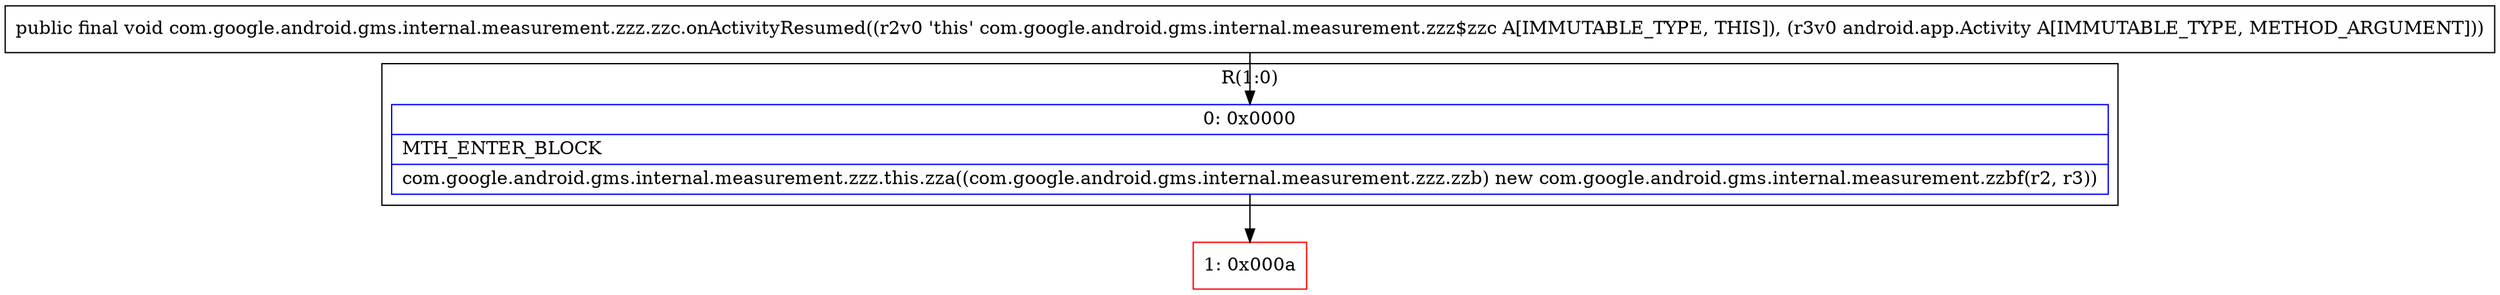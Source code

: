 digraph "CFG forcom.google.android.gms.internal.measurement.zzz.zzc.onActivityResumed(Landroid\/app\/Activity;)V" {
subgraph cluster_Region_1488415204 {
label = "R(1:0)";
node [shape=record,color=blue];
Node_0 [shape=record,label="{0\:\ 0x0000|MTH_ENTER_BLOCK\l|com.google.android.gms.internal.measurement.zzz.this.zza((com.google.android.gms.internal.measurement.zzz.zzb) new com.google.android.gms.internal.measurement.zzbf(r2, r3))\l}"];
}
Node_1 [shape=record,color=red,label="{1\:\ 0x000a}"];
MethodNode[shape=record,label="{public final void com.google.android.gms.internal.measurement.zzz.zzc.onActivityResumed((r2v0 'this' com.google.android.gms.internal.measurement.zzz$zzc A[IMMUTABLE_TYPE, THIS]), (r3v0 android.app.Activity A[IMMUTABLE_TYPE, METHOD_ARGUMENT])) }"];
MethodNode -> Node_0;
Node_0 -> Node_1;
}

